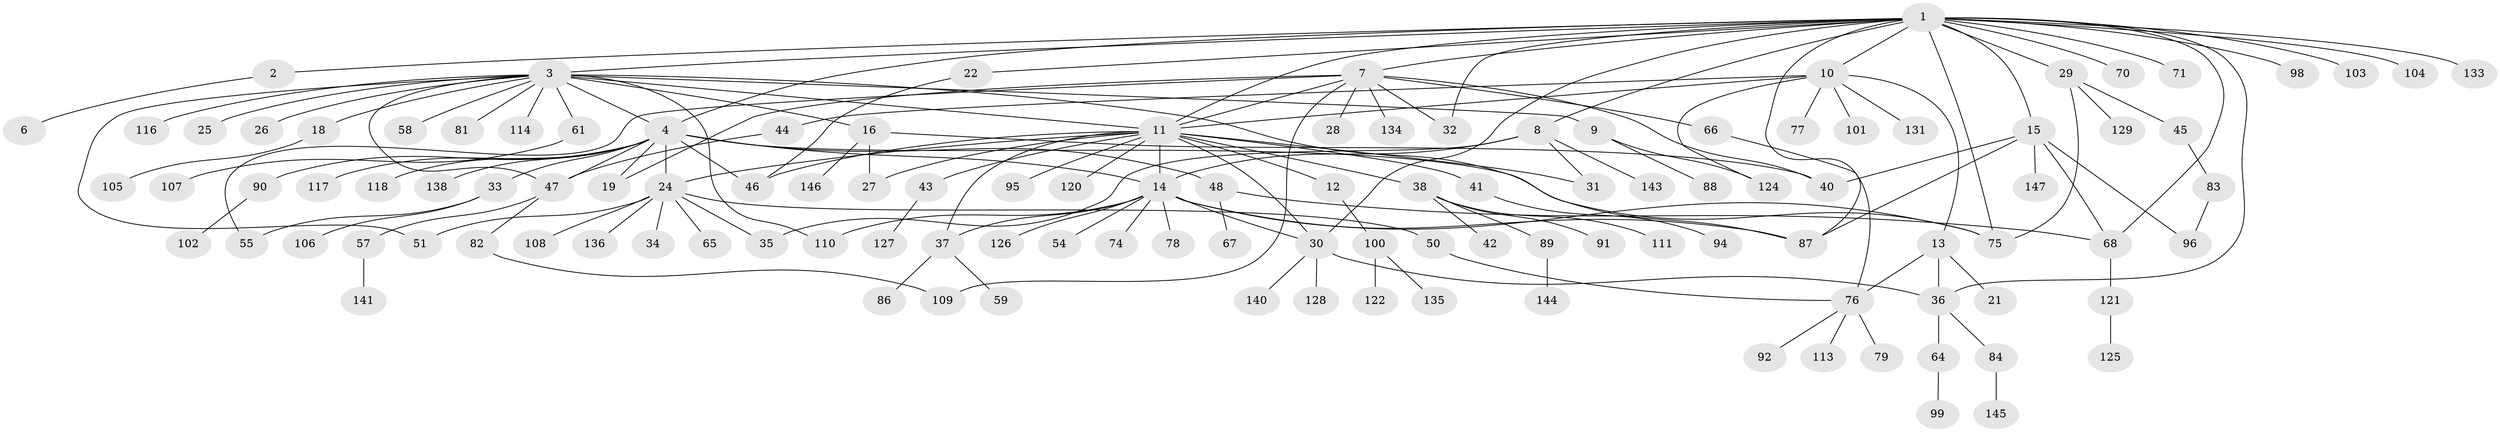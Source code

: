 // Generated by graph-tools (version 1.1) at 2025/23/03/03/25 07:23:51]
// undirected, 119 vertices, 157 edges
graph export_dot {
graph [start="1"]
  node [color=gray90,style=filled];
  1 [super="+69"];
  2 [super="+5"];
  3 [super="+60"];
  4 [super="+20"];
  6;
  7 [super="+63"];
  8 [super="+56"];
  9 [super="+17"];
  10 [super="+39"];
  11 [super="+72"];
  12;
  13;
  14 [super="+23"];
  15 [super="+62"];
  16 [super="+130"];
  18 [super="+73"];
  19 [super="+49"];
  21;
  22;
  24;
  25;
  26;
  27 [super="+85"];
  28;
  29;
  30 [super="+53"];
  31;
  32 [super="+112"];
  33;
  34;
  35;
  36;
  37;
  38 [super="+93"];
  40 [super="+148"];
  41;
  42;
  43;
  44 [super="+80"];
  45;
  46;
  47;
  48 [super="+52"];
  50;
  51;
  54;
  55;
  57;
  58;
  59;
  61;
  64;
  65;
  66;
  67;
  68 [super="+115"];
  70;
  71;
  74;
  75 [super="+139"];
  76 [super="+119"];
  77;
  78;
  79;
  81;
  82;
  83 [super="+142"];
  84 [super="+132"];
  86;
  87 [super="+97"];
  88;
  89;
  90;
  91;
  92;
  94;
  95;
  96;
  98;
  99;
  100;
  101;
  102 [super="+123"];
  103;
  104;
  105;
  106;
  107;
  108;
  109;
  110;
  111;
  113;
  114 [super="+137"];
  116;
  117;
  118;
  120;
  121;
  122;
  124;
  125;
  126;
  127;
  128;
  129;
  131;
  133;
  134;
  135;
  136;
  138;
  140;
  141;
  143;
  144;
  145;
  146;
  147;
  1 -- 2;
  1 -- 3;
  1 -- 4;
  1 -- 7;
  1 -- 8;
  1 -- 10;
  1 -- 15;
  1 -- 22;
  1 -- 29;
  1 -- 30;
  1 -- 36;
  1 -- 68;
  1 -- 70;
  1 -- 71;
  1 -- 98;
  1 -- 103;
  1 -- 104;
  1 -- 133;
  1 -- 11;
  1 -- 32;
  1 -- 75;
  1 -- 87;
  2 -- 6;
  3 -- 9;
  3 -- 11 [weight=2];
  3 -- 16;
  3 -- 18;
  3 -- 25;
  3 -- 26;
  3 -- 47;
  3 -- 51;
  3 -- 58;
  3 -- 61;
  3 -- 81;
  3 -- 110;
  3 -- 114;
  3 -- 116;
  3 -- 4;
  3 -- 87;
  4 -- 14 [weight=2];
  4 -- 24;
  4 -- 33;
  4 -- 46;
  4 -- 47;
  4 -- 48;
  4 -- 90;
  4 -- 117;
  4 -- 118;
  4 -- 138;
  4 -- 19;
  4 -- 75;
  7 -- 11;
  7 -- 19;
  7 -- 28;
  7 -- 32;
  7 -- 40;
  7 -- 55;
  7 -- 66;
  7 -- 109;
  7 -- 134;
  8 -- 31;
  8 -- 35;
  8 -- 143;
  8 -- 14;
  9 -- 88;
  9 -- 124;
  10 -- 11;
  10 -- 13;
  10 -- 44;
  10 -- 77;
  10 -- 101;
  10 -- 124;
  10 -- 131;
  11 -- 12;
  11 -- 24;
  11 -- 27;
  11 -- 30;
  11 -- 31 [weight=2];
  11 -- 37;
  11 -- 38;
  11 -- 41;
  11 -- 43;
  11 -- 46;
  11 -- 95;
  11 -- 120;
  11 -- 14;
  12 -- 100;
  13 -- 21;
  13 -- 36;
  13 -- 76;
  14 -- 37;
  14 -- 74;
  14 -- 75;
  14 -- 78;
  14 -- 110;
  14 -- 30;
  14 -- 54;
  14 -- 87;
  14 -- 126;
  15 -- 40;
  15 -- 96;
  15 -- 147;
  15 -- 68;
  15 -- 87;
  16 -- 40;
  16 -- 146;
  16 -- 27;
  18 -- 105;
  22 -- 46;
  24 -- 34;
  24 -- 35;
  24 -- 50;
  24 -- 51;
  24 -- 65;
  24 -- 108;
  24 -- 136;
  29 -- 45;
  29 -- 75;
  29 -- 129;
  30 -- 128;
  30 -- 140;
  30 -- 36;
  33 -- 55;
  33 -- 106;
  36 -- 64;
  36 -- 84;
  37 -- 59;
  37 -- 86;
  38 -- 42;
  38 -- 89;
  38 -- 91;
  38 -- 111;
  41 -- 94;
  43 -- 127;
  44 -- 47;
  45 -- 83;
  47 -- 57;
  47 -- 82;
  48 -- 67;
  48 -- 68;
  50 -- 76;
  57 -- 141;
  61 -- 107;
  64 -- 99;
  66 -- 76;
  68 -- 121;
  76 -- 79;
  76 -- 92;
  76 -- 113;
  82 -- 109;
  83 -- 96;
  84 -- 145;
  89 -- 144;
  90 -- 102;
  100 -- 122;
  100 -- 135;
  121 -- 125;
}
